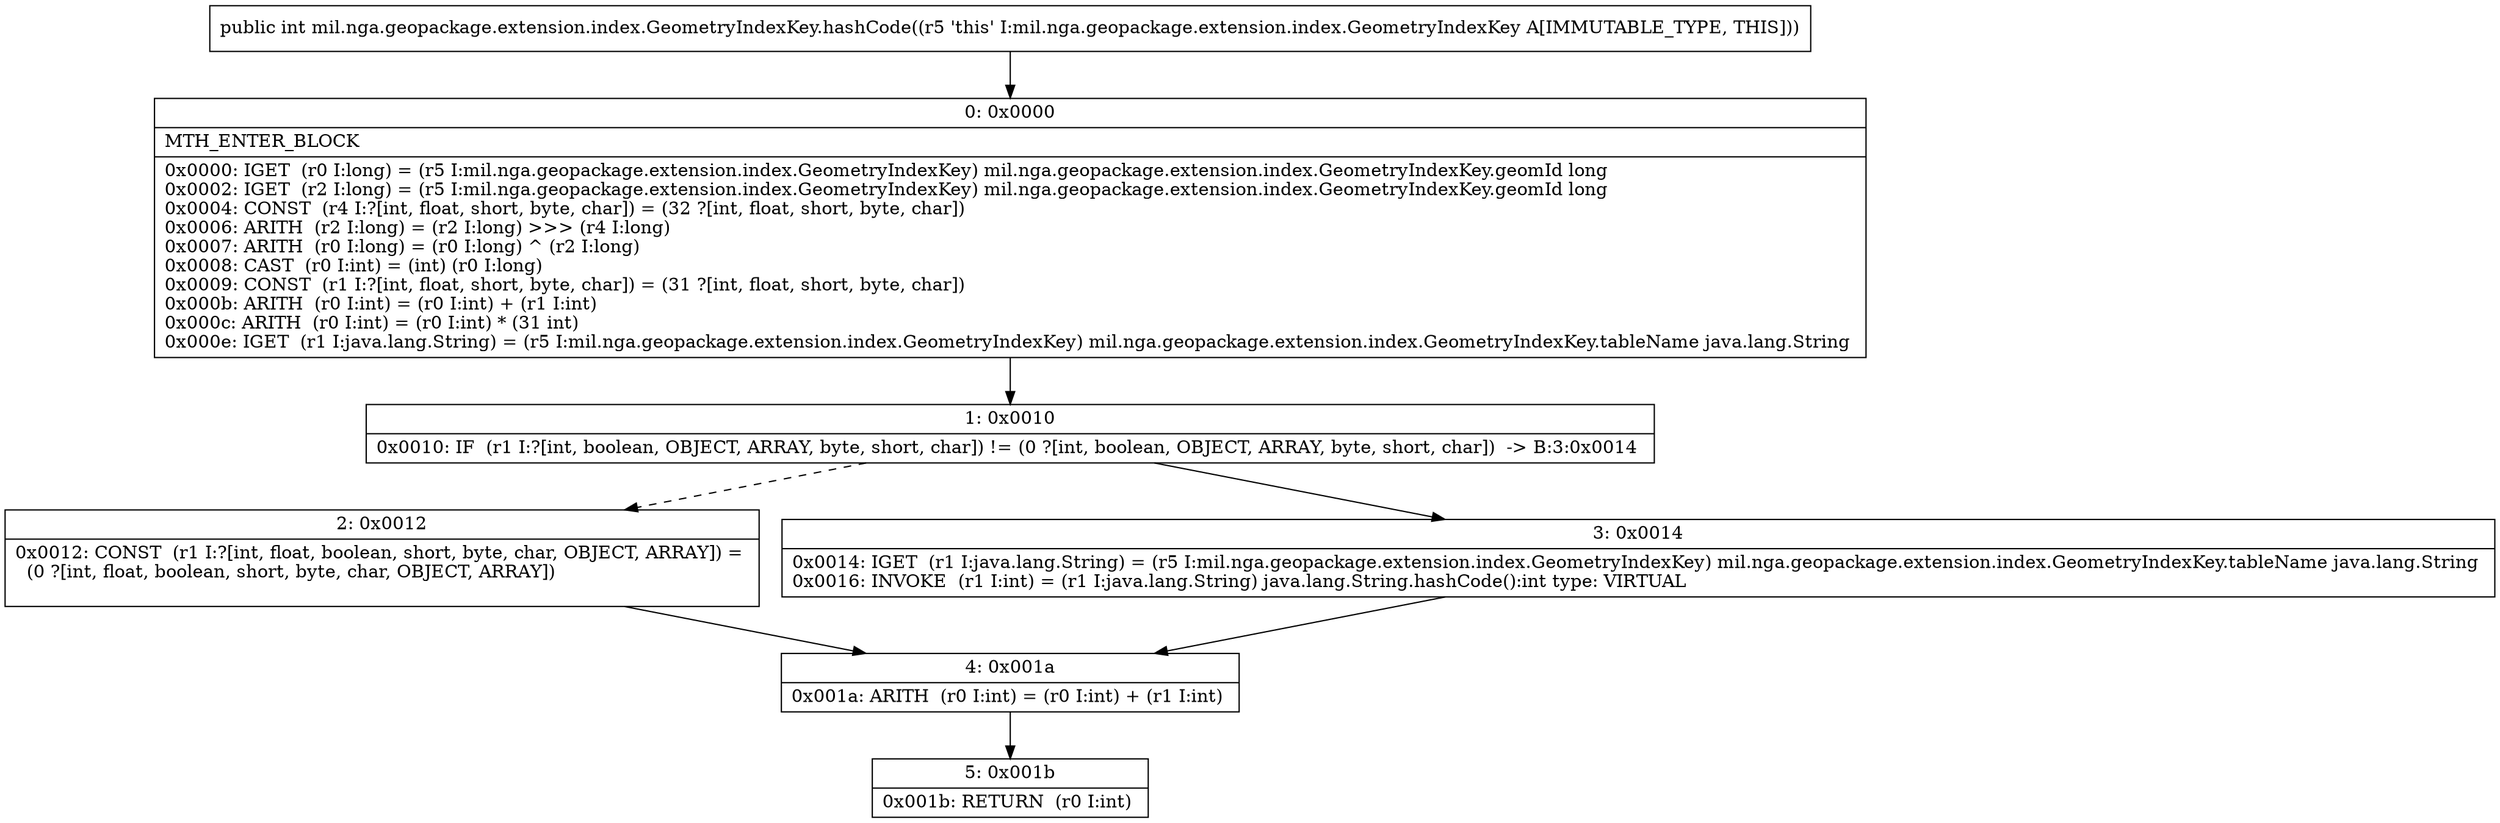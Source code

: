 digraph "CFG formil.nga.geopackage.extension.index.GeometryIndexKey.hashCode()I" {
Node_0 [shape=record,label="{0\:\ 0x0000|MTH_ENTER_BLOCK\l|0x0000: IGET  (r0 I:long) = (r5 I:mil.nga.geopackage.extension.index.GeometryIndexKey) mil.nga.geopackage.extension.index.GeometryIndexKey.geomId long \l0x0002: IGET  (r2 I:long) = (r5 I:mil.nga.geopackage.extension.index.GeometryIndexKey) mil.nga.geopackage.extension.index.GeometryIndexKey.geomId long \l0x0004: CONST  (r4 I:?[int, float, short, byte, char]) = (32 ?[int, float, short, byte, char]) \l0x0006: ARITH  (r2 I:long) = (r2 I:long) \>\>\> (r4 I:long) \l0x0007: ARITH  (r0 I:long) = (r0 I:long) ^ (r2 I:long) \l0x0008: CAST  (r0 I:int) = (int) (r0 I:long) \l0x0009: CONST  (r1 I:?[int, float, short, byte, char]) = (31 ?[int, float, short, byte, char]) \l0x000b: ARITH  (r0 I:int) = (r0 I:int) + (r1 I:int) \l0x000c: ARITH  (r0 I:int) = (r0 I:int) * (31 int) \l0x000e: IGET  (r1 I:java.lang.String) = (r5 I:mil.nga.geopackage.extension.index.GeometryIndexKey) mil.nga.geopackage.extension.index.GeometryIndexKey.tableName java.lang.String \l}"];
Node_1 [shape=record,label="{1\:\ 0x0010|0x0010: IF  (r1 I:?[int, boolean, OBJECT, ARRAY, byte, short, char]) != (0 ?[int, boolean, OBJECT, ARRAY, byte, short, char])  \-\> B:3:0x0014 \l}"];
Node_2 [shape=record,label="{2\:\ 0x0012|0x0012: CONST  (r1 I:?[int, float, boolean, short, byte, char, OBJECT, ARRAY]) = \l  (0 ?[int, float, boolean, short, byte, char, OBJECT, ARRAY])\l \l}"];
Node_3 [shape=record,label="{3\:\ 0x0014|0x0014: IGET  (r1 I:java.lang.String) = (r5 I:mil.nga.geopackage.extension.index.GeometryIndexKey) mil.nga.geopackage.extension.index.GeometryIndexKey.tableName java.lang.String \l0x0016: INVOKE  (r1 I:int) = (r1 I:java.lang.String) java.lang.String.hashCode():int type: VIRTUAL \l}"];
Node_4 [shape=record,label="{4\:\ 0x001a|0x001a: ARITH  (r0 I:int) = (r0 I:int) + (r1 I:int) \l}"];
Node_5 [shape=record,label="{5\:\ 0x001b|0x001b: RETURN  (r0 I:int) \l}"];
MethodNode[shape=record,label="{public int mil.nga.geopackage.extension.index.GeometryIndexKey.hashCode((r5 'this' I:mil.nga.geopackage.extension.index.GeometryIndexKey A[IMMUTABLE_TYPE, THIS])) }"];
MethodNode -> Node_0;
Node_0 -> Node_1;
Node_1 -> Node_2[style=dashed];
Node_1 -> Node_3;
Node_2 -> Node_4;
Node_3 -> Node_4;
Node_4 -> Node_5;
}

